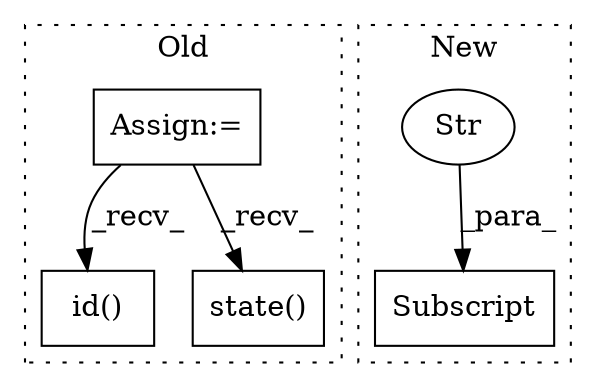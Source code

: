 digraph G {
subgraph cluster0 {
1 [label="id()" a="75" s="859" l="10" shape="box"];
4 [label="Assign:=" a="68" s="768" l="3" shape="box"];
5 [label="state()" a="75" s="874" l="13" shape="box"];
label = "Old";
style="dotted";
}
subgraph cluster1 {
2 [label="Subscript" a="63" s="1968,0" l="14,0" shape="box"];
3 [label="Str" a="66" s="1974" l="7" shape="ellipse"];
label = "New";
style="dotted";
}
3 -> 2 [label="_para_"];
4 -> 1 [label="_recv_"];
4 -> 5 [label="_recv_"];
}